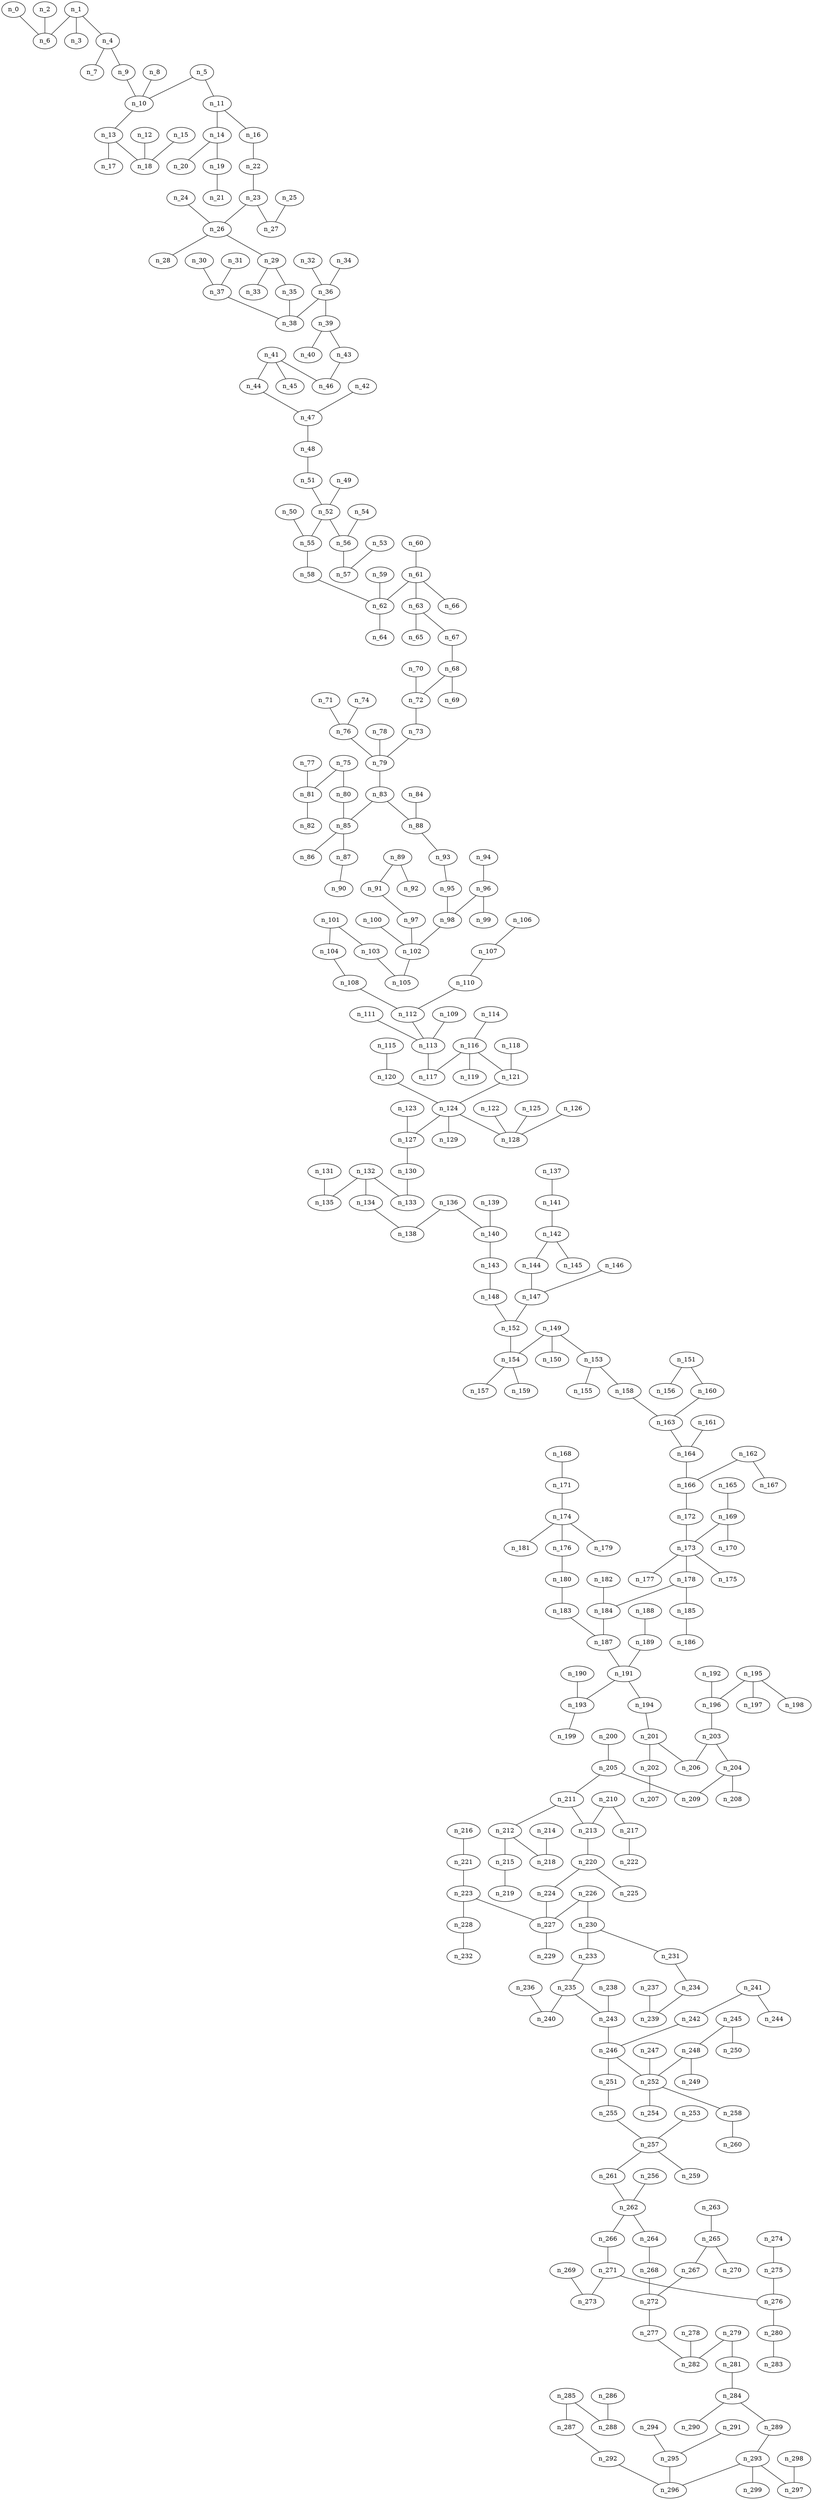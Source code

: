 graph grafoBarabasi_300_7_KruskalI  {
n_0;
n_1;
n_2;
n_3;
n_4;
n_5;
n_6;
n_7;
n_8;
n_9;
n_10;
n_11;
n_12;
n_13;
n_14;
n_15;
n_16;
n_17;
n_18;
n_19;
n_20;
n_21;
n_22;
n_23;
n_24;
n_25;
n_26;
n_27;
n_28;
n_29;
n_30;
n_31;
n_32;
n_33;
n_34;
n_35;
n_36;
n_37;
n_38;
n_39;
n_40;
n_41;
n_42;
n_43;
n_44;
n_45;
n_46;
n_47;
n_48;
n_49;
n_50;
n_51;
n_52;
n_53;
n_54;
n_55;
n_56;
n_57;
n_58;
n_59;
n_60;
n_61;
n_62;
n_63;
n_64;
n_65;
n_66;
n_67;
n_68;
n_69;
n_70;
n_71;
n_72;
n_73;
n_74;
n_75;
n_76;
n_77;
n_78;
n_79;
n_80;
n_81;
n_82;
n_83;
n_84;
n_85;
n_86;
n_87;
n_88;
n_89;
n_90;
n_91;
n_92;
n_93;
n_94;
n_95;
n_96;
n_97;
n_98;
n_99;
n_100;
n_101;
n_102;
n_103;
n_104;
n_105;
n_106;
n_107;
n_108;
n_109;
n_110;
n_111;
n_112;
n_113;
n_114;
n_115;
n_116;
n_117;
n_118;
n_119;
n_120;
n_121;
n_122;
n_123;
n_124;
n_125;
n_126;
n_127;
n_128;
n_129;
n_130;
n_131;
n_132;
n_133;
n_134;
n_135;
n_136;
n_137;
n_138;
n_139;
n_140;
n_141;
n_142;
n_143;
n_144;
n_145;
n_146;
n_147;
n_148;
n_149;
n_150;
n_151;
n_152;
n_153;
n_154;
n_155;
n_156;
n_157;
n_158;
n_159;
n_160;
n_161;
n_162;
n_163;
n_164;
n_165;
n_166;
n_167;
n_168;
n_169;
n_170;
n_171;
n_172;
n_173;
n_174;
n_175;
n_176;
n_177;
n_178;
n_179;
n_180;
n_181;
n_182;
n_183;
n_184;
n_185;
n_186;
n_187;
n_188;
n_189;
n_190;
n_191;
n_192;
n_193;
n_194;
n_195;
n_196;
n_197;
n_198;
n_199;
n_200;
n_201;
n_202;
n_203;
n_204;
n_205;
n_206;
n_207;
n_208;
n_209;
n_210;
n_211;
n_212;
n_213;
n_214;
n_215;
n_216;
n_217;
n_218;
n_219;
n_220;
n_221;
n_222;
n_223;
n_224;
n_225;
n_226;
n_227;
n_228;
n_229;
n_230;
n_231;
n_232;
n_233;
n_234;
n_235;
n_236;
n_237;
n_238;
n_239;
n_240;
n_241;
n_242;
n_243;
n_244;
n_245;
n_246;
n_247;
n_248;
n_249;
n_250;
n_251;
n_252;
n_253;
n_254;
n_255;
n_256;
n_257;
n_258;
n_259;
n_260;
n_261;
n_262;
n_263;
n_264;
n_265;
n_266;
n_267;
n_268;
n_269;
n_270;
n_271;
n_272;
n_273;
n_274;
n_275;
n_276;
n_277;
n_278;
n_279;
n_280;
n_281;
n_282;
n_283;
n_284;
n_285;
n_286;
n_287;
n_288;
n_289;
n_290;
n_291;
n_292;
n_293;
n_294;
n_295;
n_296;
n_297;
n_298;
n_299;
n_220 -- n_225;
n_154 -- n_159;
n_116 -- n_119;
n_1 -- n_3;
n_36 -- n_39;
n_284 -- n_289;
n_284 -- n_290;
n_91 -- n_97;
n_195 -- n_198;
n_8 -- n_10;
n_16 -- n_22;
n_174 -- n_181;
n_74 -- n_76;
n_217 -- n_222;
n_238 -- n_243;
n_241 -- n_242;
n_226 -- n_230;
n_293 -- n_297;
n_234 -- n_239;
n_83 -- n_88;
n_153 -- n_155;
n_279 -- n_281;
n_81 -- n_82;
n_84 -- n_88;
n_210 -- n_217;
n_275 -- n_276;
n_25 -- n_27;
n_32 -- n_36;
n_151 -- n_160;
n_71 -- n_76;
n_85 -- n_86;
n_102 -- n_105;
n_108 -- n_112;
n_123 -- n_127;
n_226 -- n_227;
n_274 -- n_275;
n_136 -- n_140;
n_154 -- n_157;
n_193 -- n_199;
n_223 -- n_228;
n_243 -- n_246;
n_34 -- n_36;
n_68 -- n_72;
n_100 -- n_102;
n_23 -- n_27;
n_161 -- n_164;
n_212 -- n_218;
n_293 -- n_296;
n_14 -- n_20;
n_49 -- n_52;
n_109 -- n_113;
n_196 -- n_203;
n_269 -- n_273;
n_280 -- n_283;
n_289 -- n_293;
n_89 -- n_92;
n_96 -- n_98;
n_110 -- n_112;
n_121 -- n_124;
n_235 -- n_243;
n_247 -- n_252;
n_294 -- n_295;
n_23 -- n_26;
n_80 -- n_85;
n_130 -- n_133;
n_136 -- n_138;
n_237 -- n_239;
n_264 -- n_268;
n_267 -- n_272;
n_47 -- n_48;
n_73 -- n_79;
n_107 -- n_110;
n_191 -- n_194;
n_202 -- n_207;
n_261 -- n_262;
n_285 -- n_288;
n_13 -- n_17;
n_95 -- n_98;
n_96 -- n_99;
n_111 -- n_113;
n_122 -- n_128;
n_124 -- n_128;
n_213 -- n_220;
n_224 -- n_227;
n_277 -- n_282;
n_63 -- n_65;
n_173 -- n_177;
n_263 -- n_265;
n_11 -- n_16;
n_101 -- n_103;
n_146 -- n_147;
n_169 -- n_173;
n_200 -- n_205;
n_227 -- n_229;
n_230 -- n_233;
n_285 -- n_287;
n_1 -- n_6;
n_42 -- n_47;
n_83 -- n_85;
n_140 -- n_143;
n_171 -- n_174;
n_236 -- n_240;
n_265 -- n_270;
n_271 -- n_273;
n_10 -- n_13;
n_24 -- n_26;
n_50 -- n_55;
n_58 -- n_62;
n_76 -- n_79;
n_160 -- n_163;
n_203 -- n_206;
n_241 -- n_244;
n_242 -- n_246;
n_246 -- n_251;
n_293 -- n_299;
n_13 -- n_18;
n_113 -- n_117;
n_115 -- n_120;
n_116 -- n_121;
n_165 -- n_169;
n_191 -- n_193;
n_194 -- n_201;
n_215 -- n_219;
n_272 -- n_277;
n_97 -- n_102;
n_120 -- n_124;
n_151 -- n_156;
n_183 -- n_187;
n_258 -- n_260;
n_262 -- n_264;
n_265 -- n_267;
n_11 -- n_14;
n_48 -- n_51;
n_77 -- n_81;
n_87 -- n_90;
n_116 -- n_117;
n_126 -- n_128;
n_131 -- n_135;
n_132 -- n_134;
n_144 -- n_147;
n_201 -- n_206;
n_210 -- n_213;
n_245 -- n_248;
n_246 -- n_252;
n_295 -- n_296;
n_19 -- n_21;
n_29 -- n_33;
n_39 -- n_40;
n_41 -- n_45;
n_61 -- n_62;
n_78 -- n_79;
n_104 -- n_108;
n_112 -- n_113;
n_192 -- n_196;
n_245 -- n_250;
n_257 -- n_261;
n_266 -- n_271;
n_291 -- n_295;
n_4 -- n_7;
n_41 -- n_46;
n_88 -- n_93;
n_98 -- n_102;
n_158 -- n_163;
n_173 -- n_175;
n_187 -- n_191;
n_189 -- n_191;
n_190 -- n_193;
n_281 -- n_284;
n_26 -- n_29;
n_162 -- n_167;
n_201 -- n_202;
n_2 -- n_6;
n_55 -- n_58;
n_93 -- n_95;
n_141 -- n_142;
n_149 -- n_150;
n_162 -- n_166;
n_180 -- n_183;
n_184 -- n_187;
n_1 -- n_4;
n_9 -- n_10;
n_12 -- n_18;
n_26 -- n_28;
n_60 -- n_61;
n_61 -- n_63;
n_85 -- n_87;
n_106 -- n_107;
n_166 -- n_172;
n_172 -- n_173;
n_173 -- n_178;
n_221 -- n_223;
n_235 -- n_240;
n_248 -- n_249;
n_29 -- n_35;
n_68 -- n_69;
n_75 -- n_80;
n_79 -- n_83;
n_205 -- n_209;
n_248 -- n_252;
n_252 -- n_254;
n_276 -- n_280;
n_5 -- n_10;
n_43 -- n_46;
n_51 -- n_52;
n_94 -- n_96;
n_169 -- n_170;
n_203 -- n_204;
n_211 -- n_213;
n_252 -- n_258;
n_255 -- n_257;
n_287 -- n_292;
n_5 -- n_11;
n_14 -- n_19;
n_22 -- n_23;
n_35 -- n_38;
n_56 -- n_57;
n_118 -- n_121;
n_125 -- n_128;
n_142 -- n_145;
n_168 -- n_171;
n_182 -- n_184;
n_212 -- n_215;
n_220 -- n_224;
n_231 -- n_234;
n_279 -- n_282;
n_163 -- n_164;
n_178 -- n_185;
n_257 -- n_259;
n_271 -- n_276;
n_278 -- n_282;
n_286 -- n_288;
n_39 -- n_43;
n_59 -- n_62;
n_62 -- n_64;
n_63 -- n_67;
n_70 -- n_72;
n_103 -- n_105;
n_114 -- n_116;
n_137 -- n_141;
n_149 -- n_153;
n_178 -- n_184;
n_205 -- n_211;
n_251 -- n_255;
n_292 -- n_296;
n_36 -- n_38;
n_52 -- n_55;
n_52 -- n_56;
n_53 -- n_57;
n_124 -- n_127;
n_134 -- n_138;
n_143 -- n_148;
n_185 -- n_186;
n_188 -- n_189;
n_204 -- n_209;
n_256 -- n_262;
n_89 -- n_91;
n_124 -- n_129;
n_142 -- n_144;
n_147 -- n_152;
n_152 -- n_154;
n_164 -- n_166;
n_176 -- n_180;
n_204 -- n_208;
n_214 -- n_218;
n_216 -- n_221;
n_223 -- n_227;
n_253 -- n_257;
n_4 -- n_9;
n_37 -- n_38;
n_54 -- n_56;
n_75 -- n_81;
n_101 -- n_104;
n_132 -- n_133;
n_132 -- n_135;
n_148 -- n_152;
n_195 -- n_196;
n_230 -- n_231;
n_233 -- n_235;
n_262 -- n_266;
n_268 -- n_272;
n_15 -- n_18;
n_30 -- n_37;
n_44 -- n_47;
n_61 -- n_66;
n_67 -- n_68;
n_139 -- n_140;
n_149 -- n_154;
n_153 -- n_158;
n_174 -- n_176;
n_174 -- n_179;
n_298 -- n_297;
n_0 -- n_6;
n_31 -- n_37;
n_41 -- n_44;
n_72 -- n_73;
n_127 -- n_130;
n_195 -- n_197;
n_211 -- n_212;
n_228 -- n_232;
}